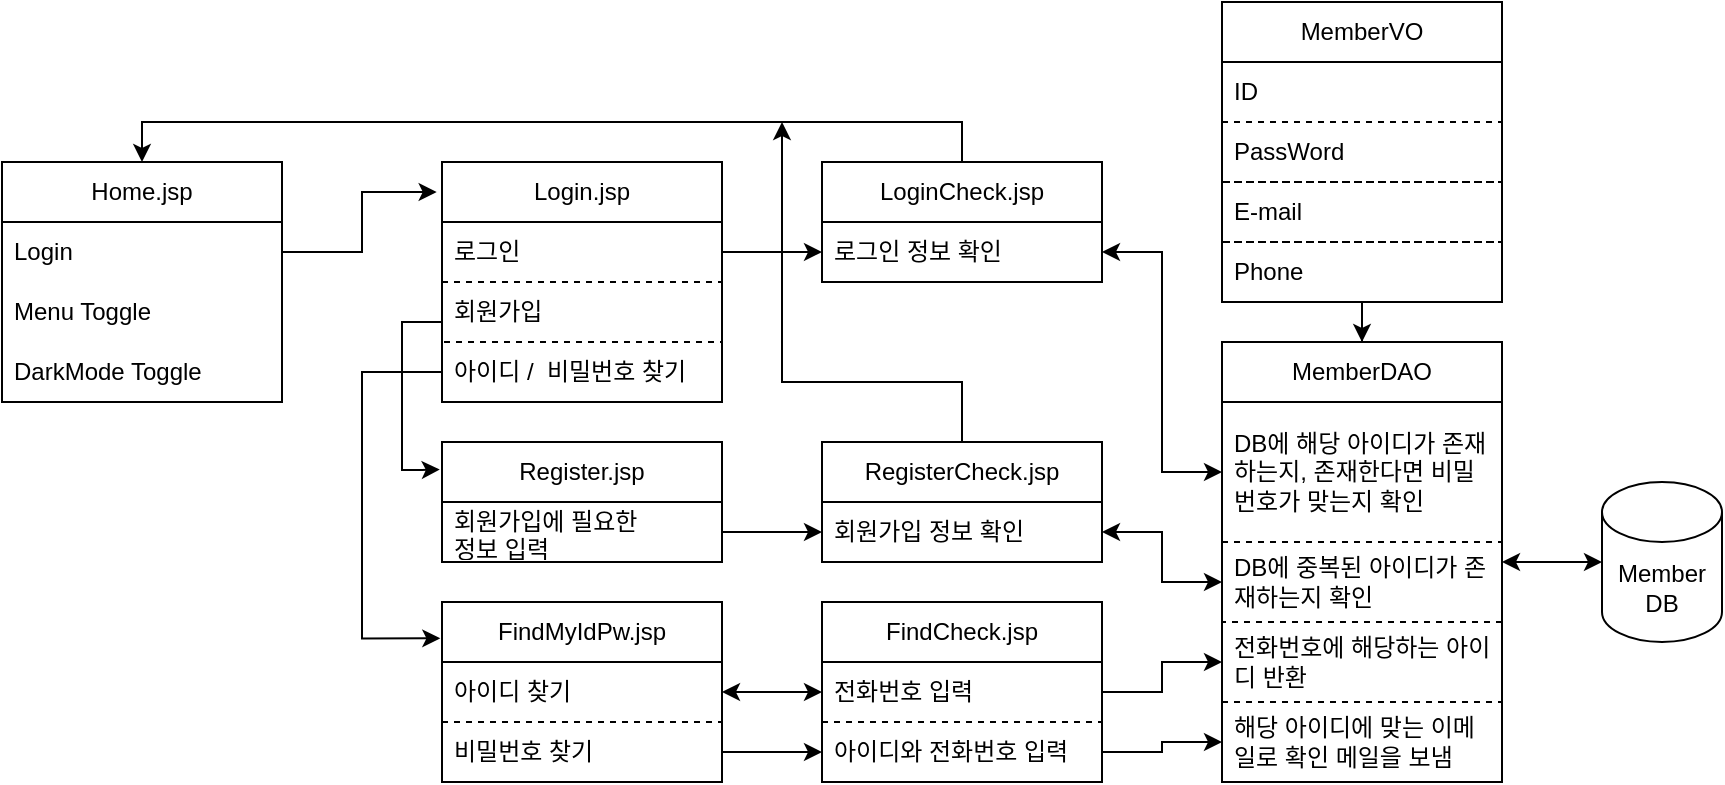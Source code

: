 <mxfile version="25.0.3">
  <diagram name="페이지-1" id="RkVI5y8J5DB0yL2tTm_h">
    <mxGraphModel dx="934" dy="765" grid="1" gridSize="10" guides="1" tooltips="1" connect="1" arrows="1" fold="1" page="1" pageScale="1" pageWidth="1654" pageHeight="1169" math="0" shadow="0">
      <root>
        <mxCell id="0" />
        <mxCell id="1" parent="0" />
        <mxCell id="KrB_xeFLvAn7sgXn6RUX-1" value="&lt;div&gt;Home.jsp&lt;/div&gt;" style="swimlane;fontStyle=0;childLayout=stackLayout;horizontal=1;startSize=30;horizontalStack=0;resizeParent=1;resizeParentMax=0;resizeLast=0;collapsible=1;marginBottom=0;whiteSpace=wrap;html=1;" vertex="1" parent="1">
          <mxGeometry x="270" y="310" width="140" height="120" as="geometry">
            <mxRectangle x="430" y="270" width="90" height="30" as="alternateBounds" />
          </mxGeometry>
        </mxCell>
        <mxCell id="KrB_xeFLvAn7sgXn6RUX-2" value="Login" style="text;strokeColor=none;fillColor=none;align=left;verticalAlign=middle;spacingLeft=4;spacingRight=4;overflow=hidden;points=[[0,0.5],[1,0.5]];portConstraint=eastwest;rotatable=0;whiteSpace=wrap;html=1;" vertex="1" parent="KrB_xeFLvAn7sgXn6RUX-1">
          <mxGeometry y="30" width="140" height="30" as="geometry" />
        </mxCell>
        <mxCell id="KrB_xeFLvAn7sgXn6RUX-3" value="Menu Toggle" style="text;strokeColor=none;fillColor=none;align=left;verticalAlign=middle;spacingLeft=4;spacingRight=4;overflow=hidden;points=[[0,0.5],[1,0.5]];portConstraint=eastwest;rotatable=0;whiteSpace=wrap;html=1;" vertex="1" parent="KrB_xeFLvAn7sgXn6RUX-1">
          <mxGeometry y="60" width="140" height="30" as="geometry" />
        </mxCell>
        <mxCell id="KrB_xeFLvAn7sgXn6RUX-4" value="DarkMode Toggle" style="text;strokeColor=none;fillColor=none;align=left;verticalAlign=middle;spacingLeft=4;spacingRight=4;overflow=hidden;points=[[0,0.5],[1,0.5]];portConstraint=eastwest;rotatable=0;whiteSpace=wrap;html=1;" vertex="1" parent="KrB_xeFLvAn7sgXn6RUX-1">
          <mxGeometry y="90" width="140" height="30" as="geometry" />
        </mxCell>
        <mxCell id="KrB_xeFLvAn7sgXn6RUX-5" value="Login.jsp" style="swimlane;fontStyle=0;childLayout=stackLayout;horizontal=1;startSize=30;horizontalStack=0;resizeParent=1;resizeParentMax=0;resizeLast=0;collapsible=1;marginBottom=0;whiteSpace=wrap;html=1;" vertex="1" parent="1">
          <mxGeometry x="490" y="310" width="140" height="120" as="geometry" />
        </mxCell>
        <mxCell id="KrB_xeFLvAn7sgXn6RUX-6" value="로그인" style="text;strokeColor=none;fillColor=none;align=left;verticalAlign=middle;spacingLeft=4;spacingRight=4;overflow=hidden;points=[[0,0.5],[1,0.5]];portConstraint=eastwest;rotatable=0;whiteSpace=wrap;html=1;" vertex="1" parent="KrB_xeFLvAn7sgXn6RUX-5">
          <mxGeometry y="30" width="140" height="30" as="geometry" />
        </mxCell>
        <mxCell id="KrB_xeFLvAn7sgXn6RUX-7" value="회원가입" style="text;strokeColor=default;fillColor=none;align=left;verticalAlign=middle;spacingLeft=4;spacingRight=4;overflow=hidden;points=[[0,0.5],[1,0.5]];portConstraint=eastwest;rotatable=0;whiteSpace=wrap;html=1;dashed=1;" vertex="1" parent="KrB_xeFLvAn7sgXn6RUX-5">
          <mxGeometry y="60" width="140" height="30" as="geometry" />
        </mxCell>
        <mxCell id="KrB_xeFLvAn7sgXn6RUX-8" value="아이디 /&amp;nbsp; 비밀번호 찾기" style="text;strokeColor=none;fillColor=none;align=left;verticalAlign=middle;spacingLeft=4;spacingRight=4;overflow=hidden;points=[[0,0.5],[1,0.5]];portConstraint=eastwest;rotatable=0;whiteSpace=wrap;html=1;" vertex="1" parent="KrB_xeFLvAn7sgXn6RUX-5">
          <mxGeometry y="90" width="140" height="30" as="geometry" />
        </mxCell>
        <mxCell id="KrB_xeFLvAn7sgXn6RUX-9" style="edgeStyle=orthogonalEdgeStyle;rounded=0;orthogonalLoop=1;jettySize=auto;html=1;entryX=0.5;entryY=0;entryDx=0;entryDy=0;" edge="1" parent="1" source="KrB_xeFLvAn7sgXn6RUX-10" target="KrB_xeFLvAn7sgXn6RUX-1">
          <mxGeometry relative="1" as="geometry">
            <Array as="points">
              <mxPoint x="750" y="290" />
              <mxPoint x="340" y="290" />
            </Array>
          </mxGeometry>
        </mxCell>
        <mxCell id="KrB_xeFLvAn7sgXn6RUX-10" value="LoginCheck.jsp" style="swimlane;fontStyle=0;childLayout=stackLayout;horizontal=1;startSize=30;horizontalStack=0;resizeParent=1;resizeParentMax=0;resizeLast=0;collapsible=1;marginBottom=0;whiteSpace=wrap;html=1;" vertex="1" parent="1">
          <mxGeometry x="680" y="310" width="140" height="60" as="geometry" />
        </mxCell>
        <mxCell id="KrB_xeFLvAn7sgXn6RUX-11" value="로그인 정보 확인" style="text;strokeColor=none;fillColor=none;align=left;verticalAlign=middle;spacingLeft=4;spacingRight=4;overflow=hidden;points=[[0,0.5],[1,0.5]];portConstraint=eastwest;rotatable=0;whiteSpace=wrap;html=1;" vertex="1" parent="KrB_xeFLvAn7sgXn6RUX-10">
          <mxGeometry y="30" width="140" height="30" as="geometry" />
        </mxCell>
        <mxCell id="KrB_xeFLvAn7sgXn6RUX-12" style="edgeStyle=orthogonalEdgeStyle;rounded=0;orthogonalLoop=1;jettySize=auto;html=1;exitX=1;exitY=0.5;exitDx=0;exitDy=0;entryX=-0.019;entryY=0.125;entryDx=0;entryDy=0;entryPerimeter=0;" edge="1" parent="1" source="KrB_xeFLvAn7sgXn6RUX-2" target="KrB_xeFLvAn7sgXn6RUX-5">
          <mxGeometry relative="1" as="geometry" />
        </mxCell>
        <mxCell id="KrB_xeFLvAn7sgXn6RUX-13" style="edgeStyle=orthogonalEdgeStyle;rounded=0;orthogonalLoop=1;jettySize=auto;html=1;entryX=0.5;entryY=0;entryDx=0;entryDy=0;" edge="1" parent="1" source="KrB_xeFLvAn7sgXn6RUX-14" target="KrB_xeFLvAn7sgXn6RUX-20">
          <mxGeometry relative="1" as="geometry" />
        </mxCell>
        <mxCell id="KrB_xeFLvAn7sgXn6RUX-14" value="MemberVO" style="swimlane;fontStyle=0;childLayout=stackLayout;horizontal=1;startSize=30;horizontalStack=0;resizeParent=1;resizeParentMax=0;resizeLast=0;collapsible=1;marginBottom=0;whiteSpace=wrap;html=1;" vertex="1" parent="1">
          <mxGeometry x="880" y="230" width="140" height="150" as="geometry" />
        </mxCell>
        <mxCell id="KrB_xeFLvAn7sgXn6RUX-15" value="ID" style="text;strokeColor=none;fillColor=none;align=left;verticalAlign=middle;spacingLeft=4;spacingRight=4;overflow=hidden;points=[[0,0.5],[1,0.5]];portConstraint=eastwest;rotatable=0;whiteSpace=wrap;html=1;" vertex="1" parent="KrB_xeFLvAn7sgXn6RUX-14">
          <mxGeometry y="30" width="140" height="30" as="geometry" />
        </mxCell>
        <mxCell id="KrB_xeFLvAn7sgXn6RUX-16" value="PassWord" style="text;strokeColor=default;fillColor=none;align=left;verticalAlign=middle;spacingLeft=4;spacingRight=4;overflow=hidden;points=[[0,0.5],[1,0.5]];portConstraint=eastwest;rotatable=0;whiteSpace=wrap;html=1;dashed=1;" vertex="1" parent="KrB_xeFLvAn7sgXn6RUX-14">
          <mxGeometry y="60" width="140" height="30" as="geometry" />
        </mxCell>
        <mxCell id="KrB_xeFLvAn7sgXn6RUX-17" value="E-mail" style="text;strokeColor=default;fillColor=none;align=left;verticalAlign=middle;spacingLeft=4;spacingRight=4;overflow=hidden;points=[[0,0.5],[1,0.5]];portConstraint=eastwest;rotatable=0;whiteSpace=wrap;html=1;dashed=1;" vertex="1" parent="KrB_xeFLvAn7sgXn6RUX-14">
          <mxGeometry y="90" width="140" height="30" as="geometry" />
        </mxCell>
        <mxCell id="KrB_xeFLvAn7sgXn6RUX-18" value="Phone" style="text;strokeColor=default;fillColor=none;align=left;verticalAlign=middle;spacingLeft=4;spacingRight=4;overflow=hidden;points=[[0,0.5],[1,0.5]];portConstraint=eastwest;rotatable=0;whiteSpace=wrap;html=1;dashed=1;" vertex="1" parent="KrB_xeFLvAn7sgXn6RUX-14">
          <mxGeometry y="120" width="140" height="30" as="geometry" />
        </mxCell>
        <mxCell id="KrB_xeFLvAn7sgXn6RUX-19" style="edgeStyle=orthogonalEdgeStyle;rounded=0;orthogonalLoop=1;jettySize=auto;html=1;entryX=0;entryY=0.5;entryDx=0;entryDy=0;" edge="1" parent="1" source="KrB_xeFLvAn7sgXn6RUX-6" target="KrB_xeFLvAn7sgXn6RUX-11">
          <mxGeometry relative="1" as="geometry" />
        </mxCell>
        <mxCell id="KrB_xeFLvAn7sgXn6RUX-20" value="MemberDAO" style="swimlane;fontStyle=0;childLayout=stackLayout;horizontal=1;startSize=30;horizontalStack=0;resizeParent=1;resizeParentMax=0;resizeLast=0;collapsible=1;marginBottom=0;whiteSpace=wrap;html=1;" vertex="1" parent="1">
          <mxGeometry x="880" y="400" width="140" height="220" as="geometry" />
        </mxCell>
        <mxCell id="KrB_xeFLvAn7sgXn6RUX-21" value="DB에 해당 아이디가 존재하는지, 존재한다면 비밀번호가 맞는지 확인" style="text;strokeColor=none;fillColor=none;align=left;verticalAlign=middle;spacingLeft=4;spacingRight=4;overflow=hidden;points=[[0,0.5],[1,0.5]];portConstraint=eastwest;rotatable=0;whiteSpace=wrap;html=1;" vertex="1" parent="KrB_xeFLvAn7sgXn6RUX-20">
          <mxGeometry y="30" width="140" height="70" as="geometry" />
        </mxCell>
        <mxCell id="KrB_xeFLvAn7sgXn6RUX-22" value="DB에 중복된 아이디가 존재하는지 확인" style="text;strokeColor=default;fillColor=none;align=left;verticalAlign=middle;spacingLeft=4;spacingRight=4;overflow=hidden;points=[[0,0.5],[1,0.5]];portConstraint=eastwest;rotatable=0;whiteSpace=wrap;html=1;dashed=1;" vertex="1" parent="KrB_xeFLvAn7sgXn6RUX-20">
          <mxGeometry y="100" width="140" height="40" as="geometry" />
        </mxCell>
        <mxCell id="KrB_xeFLvAn7sgXn6RUX-23" value="전화번호에 해당하는 아이디 반환" style="text;strokeColor=none;fillColor=none;align=left;verticalAlign=middle;spacingLeft=4;spacingRight=4;overflow=hidden;points=[[0,0.5],[1,0.5]];portConstraint=eastwest;rotatable=0;whiteSpace=wrap;html=1;" vertex="1" parent="KrB_xeFLvAn7sgXn6RUX-20">
          <mxGeometry y="140" width="140" height="40" as="geometry" />
        </mxCell>
        <mxCell id="KrB_xeFLvAn7sgXn6RUX-24" value="해당 아이디에 맞는 이메일로 확인 메일을 보냄" style="text;strokeColor=default;fillColor=none;align=left;verticalAlign=middle;spacingLeft=4;spacingRight=4;overflow=hidden;points=[[0,0.5],[1,0.5]];portConstraint=eastwest;rotatable=0;whiteSpace=wrap;html=1;dashed=1;" vertex="1" parent="KrB_xeFLvAn7sgXn6RUX-20">
          <mxGeometry y="180" width="140" height="40" as="geometry" />
        </mxCell>
        <mxCell id="KrB_xeFLvAn7sgXn6RUX-25" style="edgeStyle=orthogonalEdgeStyle;rounded=0;orthogonalLoop=1;jettySize=auto;html=1;entryX=0;entryY=0.5;entryDx=0;entryDy=0;startArrow=classic;startFill=1;" edge="1" parent="1" source="KrB_xeFLvAn7sgXn6RUX-11" target="KrB_xeFLvAn7sgXn6RUX-21">
          <mxGeometry relative="1" as="geometry" />
        </mxCell>
        <mxCell id="KrB_xeFLvAn7sgXn6RUX-26" value="Register.jsp" style="swimlane;fontStyle=0;childLayout=stackLayout;horizontal=1;startSize=30;horizontalStack=0;resizeParent=1;resizeParentMax=0;resizeLast=0;collapsible=1;marginBottom=0;whiteSpace=wrap;html=1;" vertex="1" parent="1">
          <mxGeometry x="490" y="450" width="140" height="60" as="geometry" />
        </mxCell>
        <mxCell id="KrB_xeFLvAn7sgXn6RUX-27" value="&lt;div&gt;회원가입에 필요한 &lt;br&gt;&lt;/div&gt;&lt;div&gt;정보 입력&lt;/div&gt;" style="text;strokeColor=none;fillColor=none;align=left;verticalAlign=middle;spacingLeft=4;spacingRight=4;overflow=hidden;points=[[0,0.5],[1,0.5]];portConstraint=eastwest;rotatable=0;whiteSpace=wrap;html=1;" vertex="1" parent="KrB_xeFLvAn7sgXn6RUX-26">
          <mxGeometry y="30" width="140" height="30" as="geometry" />
        </mxCell>
        <mxCell id="KrB_xeFLvAn7sgXn6RUX-28" style="edgeStyle=orthogonalEdgeStyle;rounded=0;orthogonalLoop=1;jettySize=auto;html=1;entryX=-0.008;entryY=0.146;entryDx=0;entryDy=0;entryPerimeter=0;" edge="1" parent="1">
          <mxGeometry relative="1" as="geometry">
            <mxPoint x="490" y="390" as="sourcePoint" />
            <mxPoint x="488.88" y="463.76" as="targetPoint" />
            <Array as="points">
              <mxPoint x="470" y="390" />
              <mxPoint x="470" y="464" />
              <mxPoint x="480" y="464" />
            </Array>
          </mxGeometry>
        </mxCell>
        <mxCell id="KrB_xeFLvAn7sgXn6RUX-29" style="edgeStyle=orthogonalEdgeStyle;rounded=0;orthogonalLoop=1;jettySize=auto;html=1;" edge="1" parent="1" source="KrB_xeFLvAn7sgXn6RUX-30">
          <mxGeometry relative="1" as="geometry">
            <mxPoint x="660" y="290" as="targetPoint" />
            <Array as="points">
              <mxPoint x="750" y="420" />
              <mxPoint x="660" y="420" />
            </Array>
          </mxGeometry>
        </mxCell>
        <mxCell id="KrB_xeFLvAn7sgXn6RUX-30" value="RegisterCheck.jsp" style="swimlane;fontStyle=0;childLayout=stackLayout;horizontal=1;startSize=30;horizontalStack=0;resizeParent=1;resizeParentMax=0;resizeLast=0;collapsible=1;marginBottom=0;whiteSpace=wrap;html=1;" vertex="1" parent="1">
          <mxGeometry x="680" y="450" width="140" height="60" as="geometry" />
        </mxCell>
        <mxCell id="KrB_xeFLvAn7sgXn6RUX-31" value="회원가입 정보 확인" style="text;strokeColor=none;fillColor=none;align=left;verticalAlign=middle;spacingLeft=4;spacingRight=4;overflow=hidden;points=[[0,0.5],[1,0.5]];portConstraint=eastwest;rotatable=0;whiteSpace=wrap;html=1;" vertex="1" parent="KrB_xeFLvAn7sgXn6RUX-30">
          <mxGeometry y="30" width="140" height="30" as="geometry" />
        </mxCell>
        <mxCell id="KrB_xeFLvAn7sgXn6RUX-32" style="edgeStyle=orthogonalEdgeStyle;rounded=0;orthogonalLoop=1;jettySize=auto;html=1;entryX=0;entryY=0.5;entryDx=0;entryDy=0;startArrow=classic;startFill=1;" edge="1" parent="1" source="KrB_xeFLvAn7sgXn6RUX-31" target="KrB_xeFLvAn7sgXn6RUX-22">
          <mxGeometry relative="1" as="geometry">
            <Array as="points">
              <mxPoint x="850" y="495" />
              <mxPoint x="850" y="520" />
            </Array>
          </mxGeometry>
        </mxCell>
        <mxCell id="KrB_xeFLvAn7sgXn6RUX-33" style="edgeStyle=orthogonalEdgeStyle;rounded=0;orthogonalLoop=1;jettySize=auto;html=1;exitX=1;exitY=0.5;exitDx=0;exitDy=0;entryX=0;entryY=0.5;entryDx=0;entryDy=0;" edge="1" parent="1" source="KrB_xeFLvAn7sgXn6RUX-27" target="KrB_xeFLvAn7sgXn6RUX-31">
          <mxGeometry relative="1" as="geometry" />
        </mxCell>
        <mxCell id="KrB_xeFLvAn7sgXn6RUX-34" value="FindMyIdPw.jsp" style="swimlane;fontStyle=0;childLayout=stackLayout;horizontal=1;startSize=30;horizontalStack=0;resizeParent=1;resizeParentMax=0;resizeLast=0;collapsible=1;marginBottom=0;whiteSpace=wrap;html=1;" vertex="1" parent="1">
          <mxGeometry x="490" y="530" width="140" height="90" as="geometry" />
        </mxCell>
        <mxCell id="KrB_xeFLvAn7sgXn6RUX-35" value="아이디 찾기" style="text;strokeColor=none;fillColor=none;align=left;verticalAlign=middle;spacingLeft=4;spacingRight=4;overflow=hidden;points=[[0,0.5],[1,0.5]];portConstraint=eastwest;rotatable=0;whiteSpace=wrap;html=1;" vertex="1" parent="KrB_xeFLvAn7sgXn6RUX-34">
          <mxGeometry y="30" width="140" height="30" as="geometry" />
        </mxCell>
        <mxCell id="KrB_xeFLvAn7sgXn6RUX-36" value="비밀번호 찾기" style="text;strokeColor=default;fillColor=none;align=left;verticalAlign=middle;spacingLeft=4;spacingRight=4;overflow=hidden;points=[[0,0.5],[1,0.5]];portConstraint=eastwest;rotatable=0;whiteSpace=wrap;html=1;dashed=1;" vertex="1" parent="KrB_xeFLvAn7sgXn6RUX-34">
          <mxGeometry y="60" width="140" height="30" as="geometry" />
        </mxCell>
        <mxCell id="KrB_xeFLvAn7sgXn6RUX-37" style="edgeStyle=orthogonalEdgeStyle;rounded=0;orthogonalLoop=1;jettySize=auto;html=1;entryX=-0.006;entryY=0.202;entryDx=0;entryDy=0;entryPerimeter=0;" edge="1" parent="1" source="KrB_xeFLvAn7sgXn6RUX-8" target="KrB_xeFLvAn7sgXn6RUX-34">
          <mxGeometry relative="1" as="geometry">
            <Array as="points">
              <mxPoint x="450" y="415" />
              <mxPoint x="450" y="548" />
            </Array>
          </mxGeometry>
        </mxCell>
        <mxCell id="KrB_xeFLvAn7sgXn6RUX-38" value="FindCheck.jsp" style="swimlane;fontStyle=0;childLayout=stackLayout;horizontal=1;startSize=30;horizontalStack=0;resizeParent=1;resizeParentMax=0;resizeLast=0;collapsible=1;marginBottom=0;whiteSpace=wrap;html=1;" vertex="1" parent="1">
          <mxGeometry x="680" y="530" width="140" height="90" as="geometry" />
        </mxCell>
        <mxCell id="KrB_xeFLvAn7sgXn6RUX-39" value="&lt;div&gt;전화번호 입력&lt;/div&gt;" style="text;strokeColor=none;fillColor=none;align=left;verticalAlign=middle;spacingLeft=4;spacingRight=4;overflow=hidden;points=[[0,0.5],[1,0.5]];portConstraint=eastwest;rotatable=0;whiteSpace=wrap;html=1;" vertex="1" parent="KrB_xeFLvAn7sgXn6RUX-38">
          <mxGeometry y="30" width="140" height="30" as="geometry" />
        </mxCell>
        <mxCell id="KrB_xeFLvAn7sgXn6RUX-40" value="아이디와 전화번호 입력 " style="text;strokeColor=default;fillColor=none;align=left;verticalAlign=middle;spacingLeft=4;spacingRight=4;overflow=hidden;points=[[0,0.5],[1,0.5]];portConstraint=eastwest;rotatable=0;whiteSpace=wrap;html=1;dashed=1;" vertex="1" parent="KrB_xeFLvAn7sgXn6RUX-38">
          <mxGeometry y="60" width="140" height="30" as="geometry" />
        </mxCell>
        <mxCell id="KrB_xeFLvAn7sgXn6RUX-41" style="edgeStyle=orthogonalEdgeStyle;rounded=0;orthogonalLoop=1;jettySize=auto;html=1;exitX=1;exitY=0.5;exitDx=0;exitDy=0;entryX=0;entryY=0.5;entryDx=0;entryDy=0;startArrow=classic;startFill=1;" edge="1" parent="1" source="KrB_xeFLvAn7sgXn6RUX-35" target="KrB_xeFLvAn7sgXn6RUX-39">
          <mxGeometry relative="1" as="geometry" />
        </mxCell>
        <mxCell id="KrB_xeFLvAn7sgXn6RUX-42" style="edgeStyle=orthogonalEdgeStyle;rounded=0;orthogonalLoop=1;jettySize=auto;html=1;entryX=0;entryY=0.5;entryDx=0;entryDy=0;" edge="1" parent="1" source="KrB_xeFLvAn7sgXn6RUX-36" target="KrB_xeFLvAn7sgXn6RUX-40">
          <mxGeometry relative="1" as="geometry" />
        </mxCell>
        <mxCell id="KrB_xeFLvAn7sgXn6RUX-43" value="&lt;div&gt;Member&lt;/div&gt;&lt;div&gt;DB&lt;br&gt;&lt;/div&gt;" style="shape=cylinder3;whiteSpace=wrap;html=1;boundedLbl=1;backgroundOutline=1;size=15;" vertex="1" parent="1">
          <mxGeometry x="1070" y="470" width="60" height="80" as="geometry" />
        </mxCell>
        <mxCell id="KrB_xeFLvAn7sgXn6RUX-44" style="edgeStyle=orthogonalEdgeStyle;rounded=0;orthogonalLoop=1;jettySize=auto;html=1;entryX=0;entryY=0.5;entryDx=0;entryDy=0;entryPerimeter=0;startArrow=classic;startFill=1;" edge="1" parent="1" source="KrB_xeFLvAn7sgXn6RUX-20" target="KrB_xeFLvAn7sgXn6RUX-43">
          <mxGeometry relative="1" as="geometry" />
        </mxCell>
        <mxCell id="KrB_xeFLvAn7sgXn6RUX-45" style="edgeStyle=orthogonalEdgeStyle;rounded=0;orthogonalLoop=1;jettySize=auto;html=1;entryX=0;entryY=0.5;entryDx=0;entryDy=0;" edge="1" parent="1" source="KrB_xeFLvAn7sgXn6RUX-39" target="KrB_xeFLvAn7sgXn6RUX-23">
          <mxGeometry relative="1" as="geometry" />
        </mxCell>
        <mxCell id="KrB_xeFLvAn7sgXn6RUX-46" style="edgeStyle=orthogonalEdgeStyle;rounded=0;orthogonalLoop=1;jettySize=auto;html=1;exitX=1;exitY=0.5;exitDx=0;exitDy=0;entryX=0;entryY=0.5;entryDx=0;entryDy=0;" edge="1" parent="1" source="KrB_xeFLvAn7sgXn6RUX-40" target="KrB_xeFLvAn7sgXn6RUX-24">
          <mxGeometry relative="1" as="geometry">
            <Array as="points">
              <mxPoint x="850" y="605" />
              <mxPoint x="850" y="600" />
            </Array>
          </mxGeometry>
        </mxCell>
      </root>
    </mxGraphModel>
  </diagram>
</mxfile>
